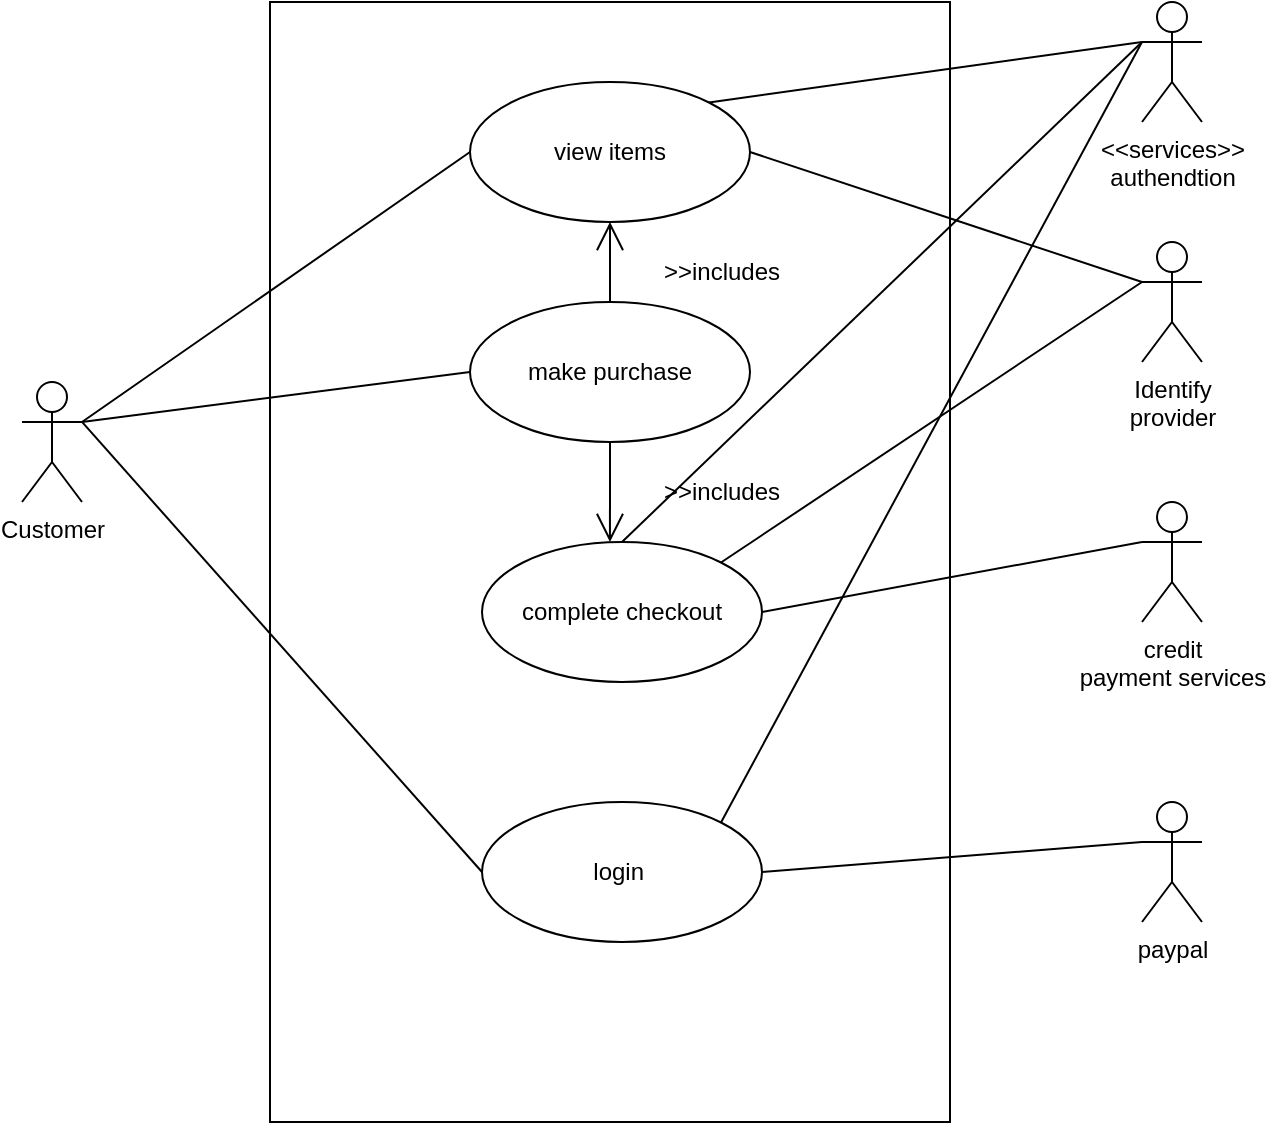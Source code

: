 <mxfile version="21.2.9" type="device">
  <diagram name="Page-1" id="wh6VD5CZxd849gn2gqxQ">
    <mxGraphModel dx="1434" dy="788" grid="1" gridSize="10" guides="1" tooltips="1" connect="1" arrows="1" fold="1" page="1" pageScale="1" pageWidth="827" pageHeight="1169" math="0" shadow="0">
      <root>
        <mxCell id="0" />
        <mxCell id="1" parent="0" />
        <mxCell id="MLi9sweBlZox9lh_Ep6M-1" value="" style="rounded=0;whiteSpace=wrap;html=1;" vertex="1" parent="1">
          <mxGeometry x="244" y="130" width="340" height="560" as="geometry" />
        </mxCell>
        <mxCell id="MLi9sweBlZox9lh_Ep6M-2" value="view items" style="ellipse;whiteSpace=wrap;html=1;" vertex="1" parent="1">
          <mxGeometry x="344" y="170" width="140" height="70" as="geometry" />
        </mxCell>
        <mxCell id="MLi9sweBlZox9lh_Ep6M-3" value="make purchase" style="ellipse;whiteSpace=wrap;html=1;" vertex="1" parent="1">
          <mxGeometry x="344" y="280" width="140" height="70" as="geometry" />
        </mxCell>
        <mxCell id="MLi9sweBlZox9lh_Ep6M-4" value="complete checkout" style="ellipse;whiteSpace=wrap;html=1;" vertex="1" parent="1">
          <mxGeometry x="350" y="400" width="140" height="70" as="geometry" />
        </mxCell>
        <mxCell id="MLi9sweBlZox9lh_Ep6M-5" value="login&amp;nbsp;" style="ellipse;whiteSpace=wrap;html=1;" vertex="1" parent="1">
          <mxGeometry x="350" y="530" width="140" height="70" as="geometry" />
        </mxCell>
        <mxCell id="MLi9sweBlZox9lh_Ep6M-6" value="" style="endArrow=open;endFill=1;endSize=12;html=1;rounded=0;entryX=0.5;entryY=1;entryDx=0;entryDy=0;exitX=0.5;exitY=0;exitDx=0;exitDy=0;" edge="1" parent="1" source="MLi9sweBlZox9lh_Ep6M-3" target="MLi9sweBlZox9lh_Ep6M-2">
          <mxGeometry width="160" relative="1" as="geometry">
            <mxPoint x="330" y="410" as="sourcePoint" />
            <mxPoint x="490" y="410" as="targetPoint" />
          </mxGeometry>
        </mxCell>
        <mxCell id="MLi9sweBlZox9lh_Ep6M-7" value="" style="endArrow=open;endFill=1;endSize=12;html=1;rounded=0;exitX=0.5;exitY=1;exitDx=0;exitDy=0;entryX=0.457;entryY=0;entryDx=0;entryDy=0;entryPerimeter=0;" edge="1" parent="1" source="MLi9sweBlZox9lh_Ep6M-3" target="MLi9sweBlZox9lh_Ep6M-4">
          <mxGeometry width="160" relative="1" as="geometry">
            <mxPoint x="330" y="410" as="sourcePoint" />
            <mxPoint x="420" y="400" as="targetPoint" />
          </mxGeometry>
        </mxCell>
        <mxCell id="MLi9sweBlZox9lh_Ep6M-10" value="&amp;gt;&amp;gt;includes" style="text;html=1;strokeColor=none;fillColor=none;align=center;verticalAlign=middle;whiteSpace=wrap;rounded=0;" vertex="1" parent="1">
          <mxGeometry x="440" y="250" width="60" height="30" as="geometry" />
        </mxCell>
        <mxCell id="MLi9sweBlZox9lh_Ep6M-11" value="&amp;gt;&amp;gt;includes" style="text;html=1;strokeColor=none;fillColor=none;align=center;verticalAlign=middle;whiteSpace=wrap;rounded=0;" vertex="1" parent="1">
          <mxGeometry x="440" y="360" width="60" height="30" as="geometry" />
        </mxCell>
        <mxCell id="MLi9sweBlZox9lh_Ep6M-12" value="Customer" style="shape=umlActor;verticalLabelPosition=bottom;verticalAlign=top;html=1;" vertex="1" parent="1">
          <mxGeometry x="120" y="320" width="30" height="60" as="geometry" />
        </mxCell>
        <mxCell id="MLi9sweBlZox9lh_Ep6M-13" value="&amp;lt;&amp;lt;services&amp;gt;&amp;gt;&lt;br&gt;authendtion" style="shape=umlActor;verticalLabelPosition=bottom;verticalAlign=top;html=1;" vertex="1" parent="1">
          <mxGeometry x="680" y="130" width="30" height="60" as="geometry" />
        </mxCell>
        <mxCell id="MLi9sweBlZox9lh_Ep6M-14" value="Identify&lt;br&gt;provider" style="shape=umlActor;verticalLabelPosition=bottom;verticalAlign=top;html=1;" vertex="1" parent="1">
          <mxGeometry x="680" y="250" width="30" height="60" as="geometry" />
        </mxCell>
        <mxCell id="MLi9sweBlZox9lh_Ep6M-15" value="credit&lt;br&gt;payment services" style="shape=umlActor;verticalLabelPosition=bottom;verticalAlign=top;html=1;" vertex="1" parent="1">
          <mxGeometry x="680" y="380" width="30" height="60" as="geometry" />
        </mxCell>
        <mxCell id="MLi9sweBlZox9lh_Ep6M-16" value="paypal" style="shape=umlActor;verticalLabelPosition=bottom;verticalAlign=top;html=1;" vertex="1" parent="1">
          <mxGeometry x="680" y="530" width="30" height="60" as="geometry" />
        </mxCell>
        <mxCell id="MLi9sweBlZox9lh_Ep6M-23" value="" style="endArrow=none;html=1;rounded=0;entryX=0;entryY=0.333;entryDx=0;entryDy=0;entryPerimeter=0;exitX=1;exitY=0.5;exitDx=0;exitDy=0;" edge="1" parent="1" source="MLi9sweBlZox9lh_Ep6M-5" target="MLi9sweBlZox9lh_Ep6M-16">
          <mxGeometry width="50" height="50" relative="1" as="geometry">
            <mxPoint x="390" y="430" as="sourcePoint" />
            <mxPoint x="440" y="380" as="targetPoint" />
          </mxGeometry>
        </mxCell>
        <mxCell id="MLi9sweBlZox9lh_Ep6M-24" value="" style="endArrow=none;html=1;rounded=0;entryX=0;entryY=0.333;entryDx=0;entryDy=0;entryPerimeter=0;exitX=1;exitY=0;exitDx=0;exitDy=0;" edge="1" parent="1" source="MLi9sweBlZox9lh_Ep6M-5" target="MLi9sweBlZox9lh_Ep6M-13">
          <mxGeometry width="50" height="50" relative="1" as="geometry">
            <mxPoint x="390" y="430" as="sourcePoint" />
            <mxPoint x="440" y="380" as="targetPoint" />
          </mxGeometry>
        </mxCell>
        <mxCell id="MLi9sweBlZox9lh_Ep6M-25" value="" style="endArrow=none;html=1;rounded=0;entryX=0;entryY=0.333;entryDx=0;entryDy=0;entryPerimeter=0;exitX=1;exitY=0.5;exitDx=0;exitDy=0;" edge="1" parent="1" source="MLi9sweBlZox9lh_Ep6M-4" target="MLi9sweBlZox9lh_Ep6M-15">
          <mxGeometry width="50" height="50" relative="1" as="geometry">
            <mxPoint x="390" y="430" as="sourcePoint" />
            <mxPoint x="440" y="380" as="targetPoint" />
          </mxGeometry>
        </mxCell>
        <mxCell id="MLi9sweBlZox9lh_Ep6M-26" value="" style="endArrow=none;html=1;rounded=0;entryX=0;entryY=0.333;entryDx=0;entryDy=0;entryPerimeter=0;exitX=1;exitY=0;exitDx=0;exitDy=0;" edge="1" parent="1" source="MLi9sweBlZox9lh_Ep6M-4" target="MLi9sweBlZox9lh_Ep6M-14">
          <mxGeometry width="50" height="50" relative="1" as="geometry">
            <mxPoint x="390" y="430" as="sourcePoint" />
            <mxPoint x="440" y="380" as="targetPoint" />
          </mxGeometry>
        </mxCell>
        <mxCell id="MLi9sweBlZox9lh_Ep6M-27" value="" style="endArrow=none;html=1;rounded=0;entryX=0;entryY=0.333;entryDx=0;entryDy=0;entryPerimeter=0;exitX=1;exitY=0.5;exitDx=0;exitDy=0;" edge="1" parent="1" source="MLi9sweBlZox9lh_Ep6M-2" target="MLi9sweBlZox9lh_Ep6M-14">
          <mxGeometry width="50" height="50" relative="1" as="geometry">
            <mxPoint x="390" y="430" as="sourcePoint" />
            <mxPoint x="440" y="380" as="targetPoint" />
          </mxGeometry>
        </mxCell>
        <mxCell id="MLi9sweBlZox9lh_Ep6M-28" value="" style="endArrow=none;html=1;rounded=0;entryX=0;entryY=0.333;entryDx=0;entryDy=0;entryPerimeter=0;exitX=0.5;exitY=0;exitDx=0;exitDy=0;" edge="1" parent="1" source="MLi9sweBlZox9lh_Ep6M-4" target="MLi9sweBlZox9lh_Ep6M-13">
          <mxGeometry width="50" height="50" relative="1" as="geometry">
            <mxPoint x="390" y="430" as="sourcePoint" />
            <mxPoint x="440" y="380" as="targetPoint" />
          </mxGeometry>
        </mxCell>
        <mxCell id="MLi9sweBlZox9lh_Ep6M-29" value="" style="endArrow=none;html=1;rounded=0;entryX=0;entryY=0.333;entryDx=0;entryDy=0;entryPerimeter=0;exitX=1;exitY=0;exitDx=0;exitDy=0;" edge="1" parent="1" source="MLi9sweBlZox9lh_Ep6M-2" target="MLi9sweBlZox9lh_Ep6M-13">
          <mxGeometry width="50" height="50" relative="1" as="geometry">
            <mxPoint x="390" y="430" as="sourcePoint" />
            <mxPoint x="440" y="380" as="targetPoint" />
          </mxGeometry>
        </mxCell>
        <mxCell id="MLi9sweBlZox9lh_Ep6M-31" value="" style="endArrow=none;html=1;rounded=0;entryX=1;entryY=0.333;entryDx=0;entryDy=0;entryPerimeter=0;exitX=0;exitY=0.5;exitDx=0;exitDy=0;" edge="1" parent="1" source="MLi9sweBlZox9lh_Ep6M-3" target="MLi9sweBlZox9lh_Ep6M-12">
          <mxGeometry width="50" height="50" relative="1" as="geometry">
            <mxPoint x="390" y="430" as="sourcePoint" />
            <mxPoint x="440" y="380" as="targetPoint" />
          </mxGeometry>
        </mxCell>
        <mxCell id="MLi9sweBlZox9lh_Ep6M-32" value="" style="endArrow=none;html=1;rounded=0;entryX=1;entryY=0.333;entryDx=0;entryDy=0;entryPerimeter=0;exitX=0;exitY=0.5;exitDx=0;exitDy=0;" edge="1" parent="1" source="MLi9sweBlZox9lh_Ep6M-2" target="MLi9sweBlZox9lh_Ep6M-12">
          <mxGeometry width="50" height="50" relative="1" as="geometry">
            <mxPoint x="390" y="430" as="sourcePoint" />
            <mxPoint x="440" y="380" as="targetPoint" />
          </mxGeometry>
        </mxCell>
        <mxCell id="MLi9sweBlZox9lh_Ep6M-33" value="" style="endArrow=none;html=1;rounded=0;entryX=0;entryY=0.5;entryDx=0;entryDy=0;exitX=1;exitY=0.333;exitDx=0;exitDy=0;exitPerimeter=0;" edge="1" parent="1" source="MLi9sweBlZox9lh_Ep6M-12" target="MLi9sweBlZox9lh_Ep6M-5">
          <mxGeometry width="50" height="50" relative="1" as="geometry">
            <mxPoint x="390" y="430" as="sourcePoint" />
            <mxPoint x="440" y="380" as="targetPoint" />
          </mxGeometry>
        </mxCell>
      </root>
    </mxGraphModel>
  </diagram>
</mxfile>
